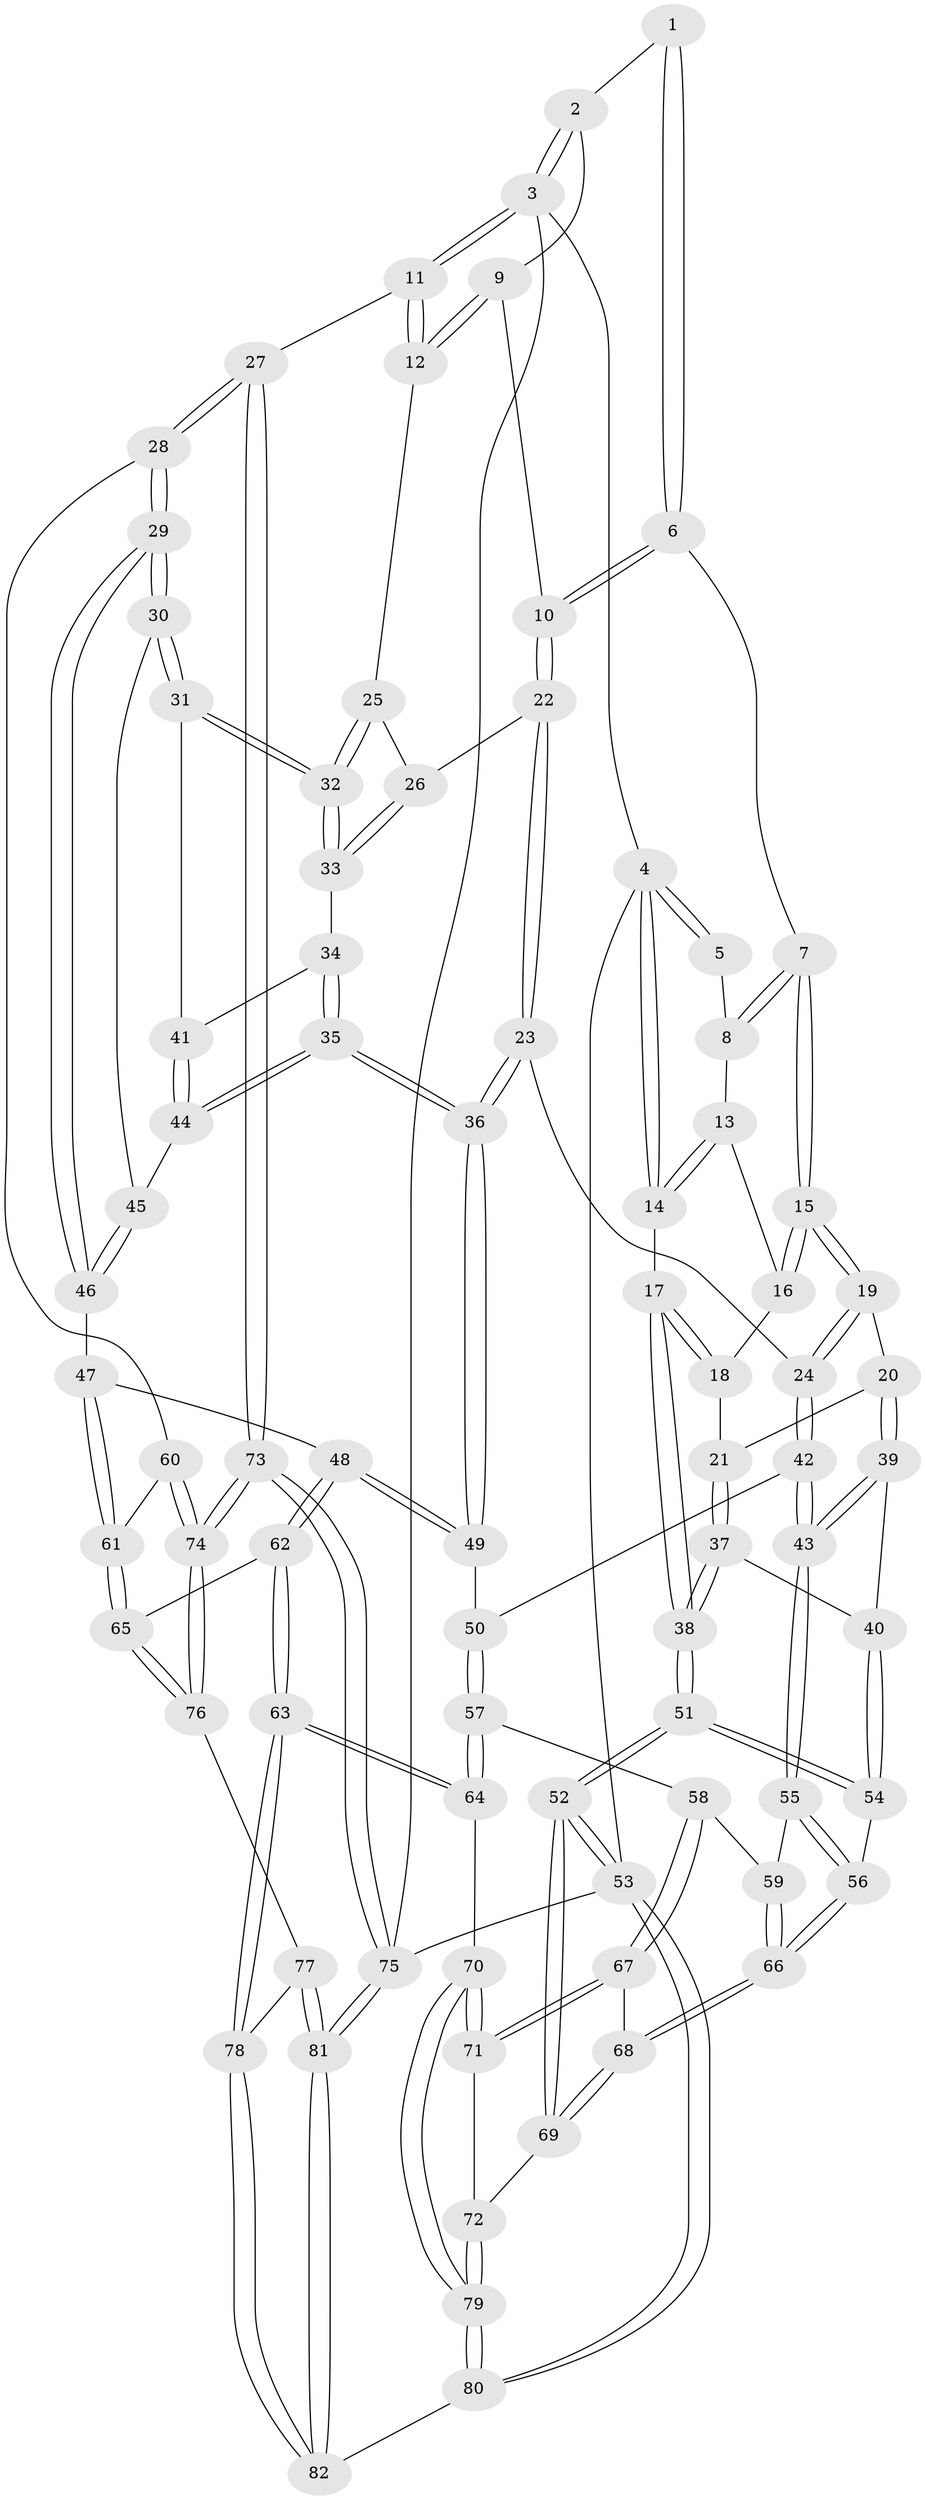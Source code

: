 // Generated by graph-tools (version 1.1) at 2025/27/03/15/25 16:27:56]
// undirected, 82 vertices, 202 edges
graph export_dot {
graph [start="1"]
  node [color=gray90,style=filled];
  1 [pos="+0.47496466426176254+0"];
  2 [pos="+0.7777474073326964+0"];
  3 [pos="+1+0"];
  4 [pos="+0+0"];
  5 [pos="+0.22504605223920207+0"];
  6 [pos="+0.4797641017030246+0.14438844517049357"];
  7 [pos="+0.3322105821042978+0.146164025943846"];
  8 [pos="+0.24002541431789054+0"];
  9 [pos="+0.7750473047065931+0"];
  10 [pos="+0.55306679213249+0.17535060833836594"];
  11 [pos="+1+0.2870435401730409"];
  12 [pos="+0.8183983588403639+0.182453838183387"];
  13 [pos="+0.1329915177757932+0.08058288811578983"];
  14 [pos="+0+0.06670226116772365"];
  15 [pos="+0.32495886516684264+0.15999581651319741"];
  16 [pos="+0.10609487796692728+0.18521989681535897"];
  17 [pos="+0+0.15803942862523335"];
  18 [pos="+0.10007563007817674+0.1921047021392849"];
  19 [pos="+0.3001343029768281+0.2680779220782955"];
  20 [pos="+0.21061555037863527+0.28610844702198107"];
  21 [pos="+0.13850919931227765+0.28863795666683734"];
  22 [pos="+0.5656551552090796+0.19448809502305203"];
  23 [pos="+0.4782960900423235+0.37746412046864625"];
  24 [pos="+0.3400271922516074+0.35962079787908957"];
  25 [pos="+0.795052226656241+0.19746024908800386"];
  26 [pos="+0.6142806477198779+0.21280672598932787"];
  27 [pos="+1+0.5346746770226214"];
  28 [pos="+1+0.5350989588166196"];
  29 [pos="+0.9944737769898588+0.5255942768746746"];
  30 [pos="+0.8978448299038382+0.4647320634458665"];
  31 [pos="+0.7735853756811348+0.3411543512033806"];
  32 [pos="+0.7739093654486203+0.3361888188203785"];
  33 [pos="+0.642953534685214+0.3050660363166031"];
  34 [pos="+0.6465211297977784+0.32170320749136466"];
  35 [pos="+0.6020737151849461+0.44963635187971457"];
  36 [pos="+0.5462743992151157+0.48827329896090743"];
  37 [pos="+0.08013001738998893+0.37532670023013726"];
  38 [pos="+0+0.299214607802502"];
  39 [pos="+0.19044173879144877+0.4810174773546124"];
  40 [pos="+0.11171423066491133+0.43222772369316614"];
  41 [pos="+0.724524644521106+0.37728909932835636"];
  42 [pos="+0.25340150417741936+0.5107231596467766"];
  43 [pos="+0.2402344305580004+0.5194082849586673"];
  44 [pos="+0.7062862687318187+0.4290529939034291"];
  45 [pos="+0.7089716226325278+0.43153300372414805"];
  46 [pos="+0.748943622343295+0.5565892225967961"];
  47 [pos="+0.7126349729836657+0.5779123087541097"];
  48 [pos="+0.5483404477859999+0.5384428428228417"];
  49 [pos="+0.5429389567088213+0.5299285326656501"];
  50 [pos="+0.4594233255853184+0.5500726608058811"];
  51 [pos="+0+0.6020656381604295"];
  52 [pos="+0+1"];
  53 [pos="+0+1"];
  54 [pos="+0+0.6042755182941171"];
  55 [pos="+0.23644163455230902+0.5355120332038963"];
  56 [pos="+0+0.6084698884088583"];
  57 [pos="+0.36907350580366316+0.6900852240007372"];
  58 [pos="+0.25070235131920454+0.5987531785295047"];
  59 [pos="+0.23688187400849905+0.5593353614891838"];
  60 [pos="+0.7588721692808346+0.7264524555346674"];
  61 [pos="+0.7230134250371012+0.7294804419498228"];
  62 [pos="+0.549899588326718+0.6268630000427375"];
  63 [pos="+0.4552940111524848+0.8362873889655603"];
  64 [pos="+0.4302729845983482+0.830508669609535"];
  65 [pos="+0.7099574845836011+0.7402709022804349"];
  66 [pos="+0.07008623568391754+0.6916809364876909"];
  67 [pos="+0.21638938259785864+0.7205064540641514"];
  68 [pos="+0.08022879616157684+0.7141544224653193"];
  69 [pos="+0.07710987231835786+0.8121624072116482"];
  70 [pos="+0.3465547909971302+0.853074692471951"];
  71 [pos="+0.2213764424035532+0.7386813673254422"];
  72 [pos="+0.13221902538225005+0.8289273050125409"];
  73 [pos="+1+1"];
  74 [pos="+1+0.9693466552189548"];
  75 [pos="+1+1"];
  76 [pos="+0.6875020205003103+0.7873950771416871"];
  77 [pos="+0.6648911957021412+0.815721668134267"];
  78 [pos="+0.524709554367493+0.8957140963280265"];
  79 [pos="+0.24061086587288877+0.939400523457332"];
  80 [pos="+0.11163703176366639+1"];
  81 [pos="+1+1"];
  82 [pos="+0.5958130281699212+1"];
  1 -- 2;
  1 -- 6;
  1 -- 6;
  2 -- 3;
  2 -- 3;
  2 -- 9;
  3 -- 4;
  3 -- 11;
  3 -- 11;
  3 -- 75;
  4 -- 5;
  4 -- 5;
  4 -- 14;
  4 -- 14;
  4 -- 53;
  5 -- 8;
  6 -- 7;
  6 -- 10;
  6 -- 10;
  7 -- 8;
  7 -- 8;
  7 -- 15;
  7 -- 15;
  8 -- 13;
  9 -- 10;
  9 -- 12;
  9 -- 12;
  10 -- 22;
  10 -- 22;
  11 -- 12;
  11 -- 12;
  11 -- 27;
  12 -- 25;
  13 -- 14;
  13 -- 14;
  13 -- 16;
  14 -- 17;
  15 -- 16;
  15 -- 16;
  15 -- 19;
  15 -- 19;
  16 -- 18;
  17 -- 18;
  17 -- 18;
  17 -- 38;
  17 -- 38;
  18 -- 21;
  19 -- 20;
  19 -- 24;
  19 -- 24;
  20 -- 21;
  20 -- 39;
  20 -- 39;
  21 -- 37;
  21 -- 37;
  22 -- 23;
  22 -- 23;
  22 -- 26;
  23 -- 24;
  23 -- 36;
  23 -- 36;
  24 -- 42;
  24 -- 42;
  25 -- 26;
  25 -- 32;
  25 -- 32;
  26 -- 33;
  26 -- 33;
  27 -- 28;
  27 -- 28;
  27 -- 73;
  27 -- 73;
  28 -- 29;
  28 -- 29;
  28 -- 60;
  29 -- 30;
  29 -- 30;
  29 -- 46;
  29 -- 46;
  30 -- 31;
  30 -- 31;
  30 -- 45;
  31 -- 32;
  31 -- 32;
  31 -- 41;
  32 -- 33;
  32 -- 33;
  33 -- 34;
  34 -- 35;
  34 -- 35;
  34 -- 41;
  35 -- 36;
  35 -- 36;
  35 -- 44;
  35 -- 44;
  36 -- 49;
  36 -- 49;
  37 -- 38;
  37 -- 38;
  37 -- 40;
  38 -- 51;
  38 -- 51;
  39 -- 40;
  39 -- 43;
  39 -- 43;
  40 -- 54;
  40 -- 54;
  41 -- 44;
  41 -- 44;
  42 -- 43;
  42 -- 43;
  42 -- 50;
  43 -- 55;
  43 -- 55;
  44 -- 45;
  45 -- 46;
  45 -- 46;
  46 -- 47;
  47 -- 48;
  47 -- 61;
  47 -- 61;
  48 -- 49;
  48 -- 49;
  48 -- 62;
  48 -- 62;
  49 -- 50;
  50 -- 57;
  50 -- 57;
  51 -- 52;
  51 -- 52;
  51 -- 54;
  51 -- 54;
  52 -- 53;
  52 -- 53;
  52 -- 69;
  52 -- 69;
  53 -- 80;
  53 -- 80;
  53 -- 75;
  54 -- 56;
  55 -- 56;
  55 -- 56;
  55 -- 59;
  56 -- 66;
  56 -- 66;
  57 -- 58;
  57 -- 64;
  57 -- 64;
  58 -- 59;
  58 -- 67;
  58 -- 67;
  59 -- 66;
  59 -- 66;
  60 -- 61;
  60 -- 74;
  60 -- 74;
  61 -- 65;
  61 -- 65;
  62 -- 63;
  62 -- 63;
  62 -- 65;
  63 -- 64;
  63 -- 64;
  63 -- 78;
  63 -- 78;
  64 -- 70;
  65 -- 76;
  65 -- 76;
  66 -- 68;
  66 -- 68;
  67 -- 68;
  67 -- 71;
  67 -- 71;
  68 -- 69;
  68 -- 69;
  69 -- 72;
  70 -- 71;
  70 -- 71;
  70 -- 79;
  70 -- 79;
  71 -- 72;
  72 -- 79;
  72 -- 79;
  73 -- 74;
  73 -- 74;
  73 -- 75;
  73 -- 75;
  74 -- 76;
  74 -- 76;
  75 -- 81;
  75 -- 81;
  76 -- 77;
  77 -- 78;
  77 -- 81;
  77 -- 81;
  78 -- 82;
  78 -- 82;
  79 -- 80;
  79 -- 80;
  80 -- 82;
  81 -- 82;
  81 -- 82;
}
